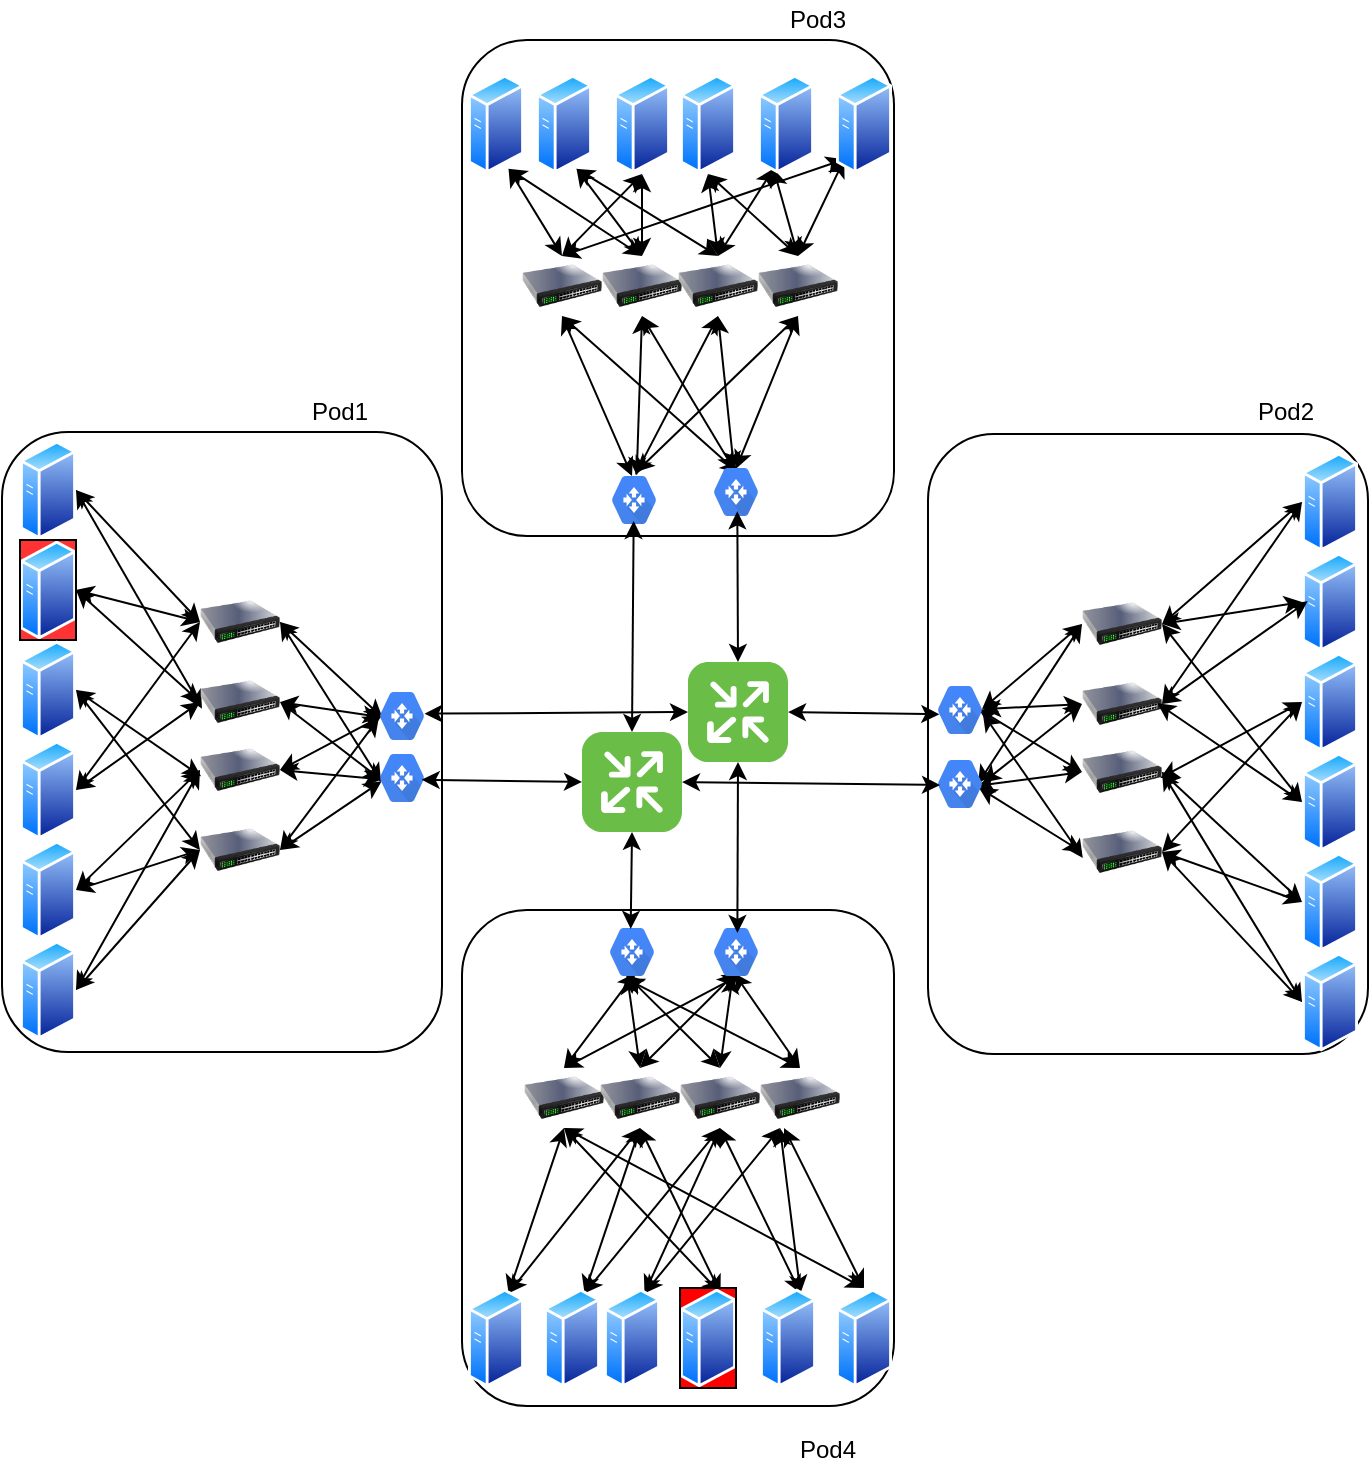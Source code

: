 <mxfile version="12.9.14" type="github">
  <diagram id="LazZ0856AOgm0Mk0mkKB" name="Page-1">
    <mxGraphModel dx="1341" dy="788" grid="1" gridSize="10" guides="1" tooltips="1" connect="1" arrows="1" fold="1" page="1" pageScale="1" pageWidth="1100" pageHeight="850" math="0" shadow="0">
      <root>
        <mxCell id="0" />
        <mxCell id="1" parent="0" />
        <mxCell id="WldnCuO-J827jdbrV1-G-248" value="" style="rounded=1;whiteSpace=wrap;html=1;fillColor=none;" parent="1" vertex="1">
          <mxGeometry x="635" y="262" width="220" height="310" as="geometry" />
        </mxCell>
        <mxCell id="WldnCuO-J827jdbrV1-G-257" value="" style="rounded=1;whiteSpace=wrap;html=1;fillColor=none;" parent="1" vertex="1">
          <mxGeometry x="402" y="500" width="216" height="248" as="geometry" />
        </mxCell>
        <mxCell id="WldnCuO-J827jdbrV1-G-247" value="" style="rounded=1;whiteSpace=wrap;html=1;fillColor=none;" parent="1" vertex="1">
          <mxGeometry x="172" y="261" width="220" height="310" as="geometry" />
        </mxCell>
        <mxCell id="WldnCuO-J827jdbrV1-G-259" value="" style="rounded=1;whiteSpace=wrap;html=1;fillColor=none;" parent="1" vertex="1">
          <mxGeometry x="402" y="65" width="216" height="248" as="geometry" />
        </mxCell>
        <mxCell id="WldnCuO-J827jdbrV1-G-24" style="rounded=0;orthogonalLoop=1;jettySize=auto;html=1;exitX=1;exitY=0.5;exitDx=0;exitDy=0;startArrow=classic;startFill=1;entryX=0;entryY=0.5;entryDx=0;entryDy=0;" parent="1" source="WldnCuO-J827jdbrV1-G-11" target="WldnCuO-J827jdbrV1-G-12" edge="1">
          <mxGeometry relative="1" as="geometry">
            <mxPoint x="376" y="431" as="targetPoint" />
          </mxGeometry>
        </mxCell>
        <mxCell id="WldnCuO-J827jdbrV1-G-26" style="edgeStyle=none;rounded=0;orthogonalLoop=1;jettySize=auto;html=1;exitX=1;exitY=0.5;exitDx=0;exitDy=0;entryX=0.025;entryY=0.611;entryDx=0;entryDy=0;startArrow=classic;startFill=1;entryPerimeter=0;" parent="1" source="WldnCuO-J827jdbrV1-G-11" target="WldnCuO-J827jdbrV1-G-13" edge="1">
          <mxGeometry relative="1" as="geometry" />
        </mxCell>
        <mxCell id="WldnCuO-J827jdbrV1-G-11" value="" style="aspect=fixed;perimeter=ellipsePerimeter;html=1;align=center;shadow=0;dashed=0;spacingTop=3;image;image=img/lib/active_directory/generic_server.svg;" parent="1" vertex="1">
          <mxGeometry x="181" y="265" width="28.0" height="50" as="geometry" />
        </mxCell>
        <mxCell id="WldnCuO-J827jdbrV1-G-84" style="edgeStyle=none;rounded=0;orthogonalLoop=1;jettySize=auto;html=1;exitX=1;exitY=0.5;exitDx=0;exitDy=0;entryX=0.057;entryY=0.534;entryDx=0;entryDy=0;entryPerimeter=0;startArrow=classic;startFill=1;" parent="1" source="WldnCuO-J827jdbrV1-G-12" target="WldnCuO-J827jdbrV1-G-82" edge="1">
          <mxGeometry relative="1" as="geometry" />
        </mxCell>
        <mxCell id="WldnCuO-J827jdbrV1-G-85" style="edgeStyle=none;rounded=0;orthogonalLoop=1;jettySize=auto;html=1;exitX=1;exitY=0.5;exitDx=0;exitDy=0;entryX=0.025;entryY=0.578;entryDx=0;entryDy=0;entryPerimeter=0;startArrow=classic;startFill=1;" parent="1" source="WldnCuO-J827jdbrV1-G-12" target="WldnCuO-J827jdbrV1-G-83" edge="1">
          <mxGeometry relative="1" as="geometry" />
        </mxCell>
        <mxCell id="WldnCuO-J827jdbrV1-G-86" style="edgeStyle=none;rounded=0;orthogonalLoop=1;jettySize=auto;html=1;exitX=1;exitY=0.5;exitDx=0;exitDy=0;entryX=0.025;entryY=0.524;entryDx=0;entryDy=0;entryPerimeter=0;startArrow=classic;startFill=1;" parent="1" source="WldnCuO-J827jdbrV1-G-13" target="WldnCuO-J827jdbrV1-G-82" edge="1">
          <mxGeometry relative="1" as="geometry" />
        </mxCell>
        <mxCell id="WldnCuO-J827jdbrV1-G-87" style="edgeStyle=none;rounded=0;orthogonalLoop=1;jettySize=auto;html=1;exitX=1;exitY=0.5;exitDx=0;exitDy=0;entryX=0.057;entryY=0.558;entryDx=0;entryDy=0;entryPerimeter=0;startArrow=classic;startFill=1;" parent="1" source="WldnCuO-J827jdbrV1-G-13" target="WldnCuO-J827jdbrV1-G-83" edge="1">
          <mxGeometry relative="1" as="geometry" />
        </mxCell>
        <mxCell id="WldnCuO-J827jdbrV1-G-13" value="" style="image;html=1;labelBackgroundColor=#ffffff;image=img/lib/clip_art/networking/Switch_128x128.png" parent="1" vertex="1">
          <mxGeometry x="271" y="381" width="40" height="30" as="geometry" />
        </mxCell>
        <mxCell id="WldnCuO-J827jdbrV1-G-88" style="edgeStyle=none;rounded=0;orthogonalLoop=1;jettySize=auto;html=1;exitX=1;exitY=0.5;exitDx=0;exitDy=0;entryX=0.036;entryY=0.505;entryDx=0;entryDy=0;entryPerimeter=0;startArrow=classic;startFill=1;" parent="1" source="WldnCuO-J827jdbrV1-G-14" target="WldnCuO-J827jdbrV1-G-82" edge="1">
          <mxGeometry relative="1" as="geometry" />
        </mxCell>
        <mxCell id="WldnCuO-J827jdbrV1-G-89" style="edgeStyle=none;rounded=0;orthogonalLoop=1;jettySize=auto;html=1;exitX=1;exitY=0.5;exitDx=0;exitDy=0;entryX=0.047;entryY=0.529;entryDx=0;entryDy=0;entryPerimeter=0;startArrow=classic;startFill=1;" parent="1" source="WldnCuO-J827jdbrV1-G-14" target="WldnCuO-J827jdbrV1-G-83" edge="1">
          <mxGeometry relative="1" as="geometry" />
        </mxCell>
        <mxCell id="WldnCuO-J827jdbrV1-G-14" value="" style="image;html=1;labelBackgroundColor=#ffffff;image=img/lib/clip_art/networking/Switch_128x128.png" parent="1" vertex="1">
          <mxGeometry x="271" y="415" width="40" height="30" as="geometry" />
        </mxCell>
        <mxCell id="WldnCuO-J827jdbrV1-G-90" style="edgeStyle=none;rounded=0;orthogonalLoop=1;jettySize=auto;html=1;exitX=1;exitY=0.5;exitDx=0;exitDy=0;entryX=-0.027;entryY=0.544;entryDx=0;entryDy=0;entryPerimeter=0;startArrow=classic;startFill=1;" parent="1" source="WldnCuO-J827jdbrV1-G-15" target="WldnCuO-J827jdbrV1-G-82" edge="1">
          <mxGeometry relative="1" as="geometry" />
        </mxCell>
        <mxCell id="WldnCuO-J827jdbrV1-G-91" style="edgeStyle=none;rounded=0;orthogonalLoop=1;jettySize=auto;html=1;exitX=1;exitY=0.5;exitDx=0;exitDy=0;entryX=0.036;entryY=0.568;entryDx=0;entryDy=0;entryPerimeter=0;startArrow=classic;startFill=1;" parent="1" source="WldnCuO-J827jdbrV1-G-15" target="WldnCuO-J827jdbrV1-G-83" edge="1">
          <mxGeometry relative="1" as="geometry" />
        </mxCell>
        <mxCell id="WldnCuO-J827jdbrV1-G-16" value="" style="aspect=fixed;perimeter=ellipsePerimeter;html=1;align=center;shadow=0;dashed=0;spacingTop=3;image;image=img/lib/active_directory/generic_server.svg;imageBorder=#000000;imageBackground=#FF3333;" parent="1" vertex="1">
          <mxGeometry x="181" y="315" width="28.0" height="50" as="geometry" />
        </mxCell>
        <mxCell id="WldnCuO-J827jdbrV1-G-28" style="edgeStyle=none;rounded=0;orthogonalLoop=1;jettySize=auto;html=1;exitX=1;exitY=0.5;exitDx=0;exitDy=0;startArrow=classic;startFill=1;entryX=0.013;entryY=0.605;entryDx=0;entryDy=0;entryPerimeter=0;" parent="1" source="WldnCuO-J827jdbrV1-G-19" target="WldnCuO-J827jdbrV1-G-14" edge="1">
          <mxGeometry relative="1" as="geometry">
            <mxPoint x="446" y="431" as="targetPoint" />
          </mxGeometry>
        </mxCell>
        <mxCell id="WldnCuO-J827jdbrV1-G-29" style="edgeStyle=none;rounded=0;orthogonalLoop=1;jettySize=auto;html=1;exitX=1;exitY=0.5;exitDx=0;exitDy=0;entryX=0;entryY=0.5;entryDx=0;entryDy=0;startArrow=classic;startFill=1;" parent="1" source="WldnCuO-J827jdbrV1-G-19" target="WldnCuO-J827jdbrV1-G-15" edge="1">
          <mxGeometry relative="1" as="geometry" />
        </mxCell>
        <mxCell id="WldnCuO-J827jdbrV1-G-19" value="" style="aspect=fixed;perimeter=ellipsePerimeter;html=1;align=center;shadow=0;dashed=0;spacingTop=3;image;image=img/lib/active_directory/generic_server.svg;" parent="1" vertex="1">
          <mxGeometry x="181" y="365" width="28.0" height="50" as="geometry" />
        </mxCell>
        <mxCell id="WldnCuO-J827jdbrV1-G-30" style="edgeStyle=none;rounded=0;orthogonalLoop=1;jettySize=auto;html=1;exitX=1;exitY=0.5;exitDx=0;exitDy=0;entryX=0;entryY=0.5;entryDx=0;entryDy=0;startArrow=classic;startFill=1;" parent="1" source="WldnCuO-J827jdbrV1-G-20" target="WldnCuO-J827jdbrV1-G-12" edge="1">
          <mxGeometry relative="1" as="geometry" />
        </mxCell>
        <mxCell id="WldnCuO-J827jdbrV1-G-32" style="edgeStyle=none;rounded=0;orthogonalLoop=1;jettySize=auto;html=1;exitX=1;exitY=0.5;exitDx=0;exitDy=0;entryX=0;entryY=0.5;entryDx=0;entryDy=0;startArrow=classic;startFill=1;" parent="1" source="WldnCuO-J827jdbrV1-G-20" target="WldnCuO-J827jdbrV1-G-13" edge="1">
          <mxGeometry relative="1" as="geometry" />
        </mxCell>
        <mxCell id="WldnCuO-J827jdbrV1-G-20" value="" style="aspect=fixed;perimeter=ellipsePerimeter;html=1;align=center;shadow=0;dashed=0;spacingTop=3;image;image=img/lib/active_directory/generic_server.svg;" parent="1" vertex="1">
          <mxGeometry x="181" y="415" width="28.0" height="50" as="geometry" />
        </mxCell>
        <mxCell id="WldnCuO-J827jdbrV1-G-34" style="edgeStyle=none;rounded=0;orthogonalLoop=1;jettySize=auto;html=1;exitX=1;exitY=0.5;exitDx=0;exitDy=0;entryX=0;entryY=0.5;entryDx=0;entryDy=0;startArrow=classic;startFill=1;" parent="1" source="WldnCuO-J827jdbrV1-G-21" target="WldnCuO-J827jdbrV1-G-14" edge="1">
          <mxGeometry relative="1" as="geometry" />
        </mxCell>
        <mxCell id="WldnCuO-J827jdbrV1-G-35" style="edgeStyle=none;rounded=0;orthogonalLoop=1;jettySize=auto;html=1;exitX=1;exitY=0.5;exitDx=0;exitDy=0;entryX=0;entryY=0.5;entryDx=0;entryDy=0;startArrow=classic;startFill=1;" parent="1" source="WldnCuO-J827jdbrV1-G-21" target="WldnCuO-J827jdbrV1-G-15" edge="1">
          <mxGeometry relative="1" as="geometry" />
        </mxCell>
        <mxCell id="WldnCuO-J827jdbrV1-G-21" value="" style="aspect=fixed;perimeter=ellipsePerimeter;html=1;align=center;shadow=0;dashed=0;spacingTop=3;image;image=img/lib/active_directory/generic_server.svg;" parent="1" vertex="1">
          <mxGeometry x="181" y="465" width="28.0" height="50" as="geometry" />
        </mxCell>
        <mxCell id="WldnCuO-J827jdbrV1-G-37" style="edgeStyle=none;rounded=0;orthogonalLoop=1;jettySize=auto;html=1;exitX=1;exitY=0.5;exitDx=0;exitDy=0;startArrow=classic;startFill=1;entryX=0;entryY=0.5;entryDx=0;entryDy=0;" parent="1" source="WldnCuO-J827jdbrV1-G-22" target="WldnCuO-J827jdbrV1-G-14" edge="1">
          <mxGeometry relative="1" as="geometry">
            <mxPoint x="376" y="431" as="targetPoint" />
          </mxGeometry>
        </mxCell>
        <mxCell id="WldnCuO-J827jdbrV1-G-22" value="" style="aspect=fixed;perimeter=ellipsePerimeter;html=1;align=center;shadow=0;dashed=0;spacingTop=3;image;image=img/lib/active_directory/generic_server.svg;" parent="1" vertex="1">
          <mxGeometry x="181" y="515" width="28.0" height="50" as="geometry" />
        </mxCell>
        <mxCell id="WldnCuO-J827jdbrV1-G-83" value="" style="shape=mxgraph.gcp.networking.cloud_router;html=1;fillColor=#4387FD;gradientColor=#4683EA;strokeColor=none;verticalLabelPosition=bottom;verticalAlign=top;align=center;" parent="1" vertex="1">
          <mxGeometry x="361" y="422" width="22" height="24" as="geometry" />
        </mxCell>
        <mxCell id="WldnCuO-J827jdbrV1-G-124" style="rounded=0;orthogonalLoop=1;jettySize=auto;html=1;exitX=0.75;exitY=0;exitDx=0;exitDy=0;startArrow=classic;startFill=1;entryX=0.5;entryY=1;entryDx=0;entryDy=0;" parent="1" source="WldnCuO-J827jdbrV1-G-126" target="WldnCuO-J827jdbrV1-G-129" edge="1">
          <mxGeometry relative="1" as="geometry">
            <mxPoint x="453" y="609" as="targetPoint" />
          </mxGeometry>
        </mxCell>
        <mxCell id="WldnCuO-J827jdbrV1-G-125" style="edgeStyle=none;rounded=0;orthogonalLoop=1;jettySize=auto;html=1;exitX=0.75;exitY=0;exitDx=0;exitDy=0;entryX=0.5;entryY=1;entryDx=0;entryDy=0;startArrow=classic;startFill=1;" parent="1" source="WldnCuO-J827jdbrV1-G-126" target="WldnCuO-J827jdbrV1-G-132" edge="1">
          <mxGeometry relative="1" as="geometry" />
        </mxCell>
        <mxCell id="WldnCuO-J827jdbrV1-G-126" value="" style="aspect=fixed;perimeter=ellipsePerimeter;html=1;align=center;shadow=0;dashed=0;spacingTop=3;image;image=img/lib/active_directory/generic_server.svg;" parent="1" vertex="1">
          <mxGeometry x="405" y="689" width="28.0" height="50" as="geometry" />
        </mxCell>
        <mxCell id="WldnCuO-J827jdbrV1-G-127" style="edgeStyle=none;rounded=0;orthogonalLoop=1;jettySize=auto;html=1;exitX=0.5;exitY=0;exitDx=0;exitDy=0;entryX=0.577;entryY=0.938;entryDx=0;entryDy=0;entryPerimeter=0;startArrow=classic;startFill=1;" parent="1" source="WldnCuO-J827jdbrV1-G-129" target="WldnCuO-J827jdbrV1-G-154" edge="1">
          <mxGeometry relative="1" as="geometry" />
        </mxCell>
        <mxCell id="WldnCuO-J827jdbrV1-G-128" style="edgeStyle=none;rounded=0;orthogonalLoop=1;jettySize=auto;html=1;exitX=0.5;exitY=0;exitDx=0;exitDy=0;entryX=0.613;entryY=0.967;entryDx=0;entryDy=0;entryPerimeter=0;startArrow=classic;startFill=1;" parent="1" source="WldnCuO-J827jdbrV1-G-129" target="WldnCuO-J827jdbrV1-G-155" edge="1">
          <mxGeometry relative="1" as="geometry" />
        </mxCell>
        <mxCell id="WldnCuO-J827jdbrV1-G-129" value="" style="image;html=1;labelBackgroundColor=#ffffff;image=img/lib/clip_art/networking/Switch_128x128.png" parent="1" vertex="1">
          <mxGeometry x="433" y="579" width="40" height="30" as="geometry" />
        </mxCell>
        <mxCell id="WldnCuO-J827jdbrV1-G-130" style="edgeStyle=none;rounded=0;orthogonalLoop=1;jettySize=auto;html=1;exitX=0.5;exitY=0;exitDx=0;exitDy=0;entryX=0.389;entryY=0.996;entryDx=0;entryDy=0;entryPerimeter=0;startArrow=classic;startFill=1;" parent="1" source="WldnCuO-J827jdbrV1-G-132" target="WldnCuO-J827jdbrV1-G-154" edge="1">
          <mxGeometry relative="1" as="geometry" />
        </mxCell>
        <mxCell id="WldnCuO-J827jdbrV1-G-131" style="edgeStyle=none;rounded=0;orthogonalLoop=1;jettySize=auto;html=1;exitX=0.5;exitY=0;exitDx=0;exitDy=0;entryX=0.487;entryY=0.938;entryDx=0;entryDy=0;entryPerimeter=0;startArrow=classic;startFill=1;" parent="1" source="WldnCuO-J827jdbrV1-G-132" target="WldnCuO-J827jdbrV1-G-155" edge="1">
          <mxGeometry relative="1" as="geometry" />
        </mxCell>
        <mxCell id="WldnCuO-J827jdbrV1-G-132" value="" style="image;html=1;labelBackgroundColor=#ffffff;image=img/lib/clip_art/networking/Switch_128x128.png" parent="1" vertex="1">
          <mxGeometry x="471" y="579" width="40" height="30" as="geometry" />
        </mxCell>
        <mxCell id="WldnCuO-J827jdbrV1-G-133" style="edgeStyle=none;rounded=0;orthogonalLoop=1;jettySize=auto;html=1;exitX=0.5;exitY=0;exitDx=0;exitDy=0;entryX=0.357;entryY=0.967;entryDx=0;entryDy=0;entryPerimeter=0;startArrow=classic;startFill=1;" parent="1" source="WldnCuO-J827jdbrV1-G-135" target="WldnCuO-J827jdbrV1-G-154" edge="1">
          <mxGeometry relative="1" as="geometry" />
        </mxCell>
        <mxCell id="WldnCuO-J827jdbrV1-G-134" style="edgeStyle=none;rounded=0;orthogonalLoop=1;jettySize=auto;html=1;exitX=0.5;exitY=0;exitDx=0;exitDy=0;entryX=0.425;entryY=0.996;entryDx=0;entryDy=0;entryPerimeter=0;startArrow=classic;startFill=1;" parent="1" source="WldnCuO-J827jdbrV1-G-135" target="WldnCuO-J827jdbrV1-G-155" edge="1">
          <mxGeometry relative="1" as="geometry" />
        </mxCell>
        <mxCell id="WldnCuO-J827jdbrV1-G-135" value="" style="image;html=1;labelBackgroundColor=#ffffff;image=img/lib/clip_art/networking/Switch_128x128.png" parent="1" vertex="1">
          <mxGeometry x="511" y="579" width="40" height="30" as="geometry" />
        </mxCell>
        <mxCell id="WldnCuO-J827jdbrV1-G-136" style="edgeStyle=none;rounded=0;orthogonalLoop=1;jettySize=auto;html=1;exitX=0.5;exitY=0;exitDx=0;exitDy=0;entryX=0.357;entryY=1.053;entryDx=0;entryDy=0;entryPerimeter=0;startArrow=classic;startFill=1;" parent="1" source="WldnCuO-J827jdbrV1-G-138" target="WldnCuO-J827jdbrV1-G-154" edge="1">
          <mxGeometry relative="1" as="geometry" />
        </mxCell>
        <mxCell id="WldnCuO-J827jdbrV1-G-137" style="edgeStyle=none;rounded=0;orthogonalLoop=1;jettySize=auto;html=1;exitX=0.5;exitY=0;exitDx=0;exitDy=0;entryX=0.456;entryY=0.938;entryDx=0;entryDy=0;entryPerimeter=0;startArrow=classic;startFill=1;" parent="1" source="WldnCuO-J827jdbrV1-G-138" target="WldnCuO-J827jdbrV1-G-155" edge="1">
          <mxGeometry relative="1" as="geometry" />
        </mxCell>
        <mxCell id="WldnCuO-J827jdbrV1-G-138" value="" style="image;html=1;labelBackgroundColor=#ffffff;image=img/lib/clip_art/networking/Switch_128x128.png" parent="1" vertex="1">
          <mxGeometry x="551" y="579" width="40" height="30" as="geometry" />
        </mxCell>
        <mxCell id="WldnCuO-J827jdbrV1-G-139" style="edgeStyle=none;rounded=0;orthogonalLoop=1;jettySize=auto;html=1;exitX=0.75;exitY=0;exitDx=0;exitDy=0;startArrow=classic;startFill=1;" parent="1" source="WldnCuO-J827jdbrV1-G-141" edge="1">
          <mxGeometry relative="1" as="geometry">
            <mxPoint x="491" y="609" as="targetPoint" />
          </mxGeometry>
        </mxCell>
        <mxCell id="WldnCuO-J827jdbrV1-G-140" style="edgeStyle=none;rounded=0;orthogonalLoop=1;jettySize=auto;html=1;exitX=0.75;exitY=0;exitDx=0;exitDy=0;entryX=0.5;entryY=1;entryDx=0;entryDy=0;startArrow=classic;startFill=1;" parent="1" source="WldnCuO-J827jdbrV1-G-141" target="WldnCuO-J827jdbrV1-G-135" edge="1">
          <mxGeometry relative="1" as="geometry" />
        </mxCell>
        <mxCell id="WldnCuO-J827jdbrV1-G-141" value="" style="aspect=fixed;perimeter=ellipsePerimeter;html=1;align=center;shadow=0;dashed=0;spacingTop=3;image;image=img/lib/active_directory/generic_server.svg;" parent="1" vertex="1">
          <mxGeometry x="443" y="689" width="28.0" height="50" as="geometry" />
        </mxCell>
        <mxCell id="WldnCuO-J827jdbrV1-G-142" style="edgeStyle=none;rounded=0;orthogonalLoop=1;jettySize=auto;html=1;exitX=0.75;exitY=0;exitDx=0;exitDy=0;startArrow=classic;startFill=1;entryX=0.5;entryY=1;entryDx=0;entryDy=0;" parent="1" source="WldnCuO-J827jdbrV1-G-144" target="WldnCuO-J827jdbrV1-G-135" edge="1">
          <mxGeometry relative="1" as="geometry">
            <mxPoint x="523" y="609" as="targetPoint" />
          </mxGeometry>
        </mxCell>
        <mxCell id="WldnCuO-J827jdbrV1-G-143" style="edgeStyle=none;rounded=0;orthogonalLoop=1;jettySize=auto;html=1;exitX=0.75;exitY=0;exitDx=0;exitDy=0;entryX=0.25;entryY=1;entryDx=0;entryDy=0;startArrow=classic;startFill=1;" parent="1" source="WldnCuO-J827jdbrV1-G-144" target="WldnCuO-J827jdbrV1-G-138" edge="1">
          <mxGeometry relative="1" as="geometry" />
        </mxCell>
        <mxCell id="WldnCuO-J827jdbrV1-G-144" value="" style="aspect=fixed;perimeter=ellipsePerimeter;html=1;align=center;shadow=0;dashed=0;spacingTop=3;image;image=img/lib/active_directory/generic_server.svg;" parent="1" vertex="1">
          <mxGeometry x="473" y="689" width="28.0" height="50" as="geometry" />
        </mxCell>
        <mxCell id="WldnCuO-J827jdbrV1-G-145" style="edgeStyle=none;rounded=0;orthogonalLoop=1;jettySize=auto;html=1;exitX=0.75;exitY=0;exitDx=0;exitDy=0;entryX=0.5;entryY=1;entryDx=0;entryDy=0;startArrow=classic;startFill=1;" parent="1" source="WldnCuO-J827jdbrV1-G-147" target="WldnCuO-J827jdbrV1-G-129" edge="1">
          <mxGeometry relative="1" as="geometry" />
        </mxCell>
        <mxCell id="WldnCuO-J827jdbrV1-G-146" style="edgeStyle=none;rounded=0;orthogonalLoop=1;jettySize=auto;html=1;exitX=0.75;exitY=0;exitDx=0;exitDy=0;entryX=0.5;entryY=1;entryDx=0;entryDy=0;startArrow=classic;startFill=1;" parent="1" source="WldnCuO-J827jdbrV1-G-147" target="WldnCuO-J827jdbrV1-G-132" edge="1">
          <mxGeometry relative="1" as="geometry" />
        </mxCell>
        <mxCell id="WldnCuO-J827jdbrV1-G-147" value="" style="aspect=fixed;perimeter=ellipsePerimeter;html=1;align=center;shadow=0;dashed=0;spacingTop=3;image;image=img/lib/active_directory/generic_server.svg;imageBorder=#000000;imageBackground=#FF0000;" parent="1" vertex="1">
          <mxGeometry x="511" y="689" width="28.0" height="50" as="geometry" />
        </mxCell>
        <mxCell id="WldnCuO-J827jdbrV1-G-148" style="edgeStyle=none;rounded=0;orthogonalLoop=1;jettySize=auto;html=1;exitX=0.75;exitY=0;exitDx=0;exitDy=0;entryX=0.5;entryY=1;entryDx=0;entryDy=0;startArrow=classic;startFill=1;" parent="1" source="WldnCuO-J827jdbrV1-G-150" target="WldnCuO-J827jdbrV1-G-135" edge="1">
          <mxGeometry relative="1" as="geometry" />
        </mxCell>
        <mxCell id="WldnCuO-J827jdbrV1-G-149" style="edgeStyle=none;rounded=0;orthogonalLoop=1;jettySize=auto;html=1;exitX=0.75;exitY=0;exitDx=0;exitDy=0;entryX=0.25;entryY=1;entryDx=0;entryDy=0;startArrow=classic;startFill=1;" parent="1" source="WldnCuO-J827jdbrV1-G-150" target="WldnCuO-J827jdbrV1-G-138" edge="1">
          <mxGeometry relative="1" as="geometry" />
        </mxCell>
        <mxCell id="WldnCuO-J827jdbrV1-G-150" value="" style="aspect=fixed;perimeter=ellipsePerimeter;html=1;align=center;shadow=0;dashed=0;spacingTop=3;image;image=img/lib/active_directory/generic_server.svg;" parent="1" vertex="1">
          <mxGeometry x="551" y="689" width="28.0" height="50" as="geometry" />
        </mxCell>
        <mxCell id="WldnCuO-J827jdbrV1-G-151" style="edgeStyle=none;rounded=0;orthogonalLoop=1;jettySize=auto;html=1;exitX=0.5;exitY=0;exitDx=0;exitDy=0;startArrow=classic;startFill=1;" parent="1" source="WldnCuO-J827jdbrV1-G-153" edge="1">
          <mxGeometry relative="1" as="geometry">
            <mxPoint x="563" y="609" as="targetPoint" />
          </mxGeometry>
        </mxCell>
        <mxCell id="WldnCuO-J827jdbrV1-G-152" style="edgeStyle=none;rounded=0;orthogonalLoop=1;jettySize=auto;html=1;exitX=0.5;exitY=0;exitDx=0;exitDy=0;startArrow=classic;startFill=1;" parent="1" source="WldnCuO-J827jdbrV1-G-153" edge="1">
          <mxGeometry relative="1" as="geometry">
            <mxPoint x="453" y="609" as="targetPoint" />
          </mxGeometry>
        </mxCell>
        <mxCell id="WldnCuO-J827jdbrV1-G-153" value="" style="aspect=fixed;perimeter=ellipsePerimeter;html=1;align=center;shadow=0;dashed=0;spacingTop=3;image;image=img/lib/active_directory/generic_server.svg;" parent="1" vertex="1">
          <mxGeometry x="589" y="689" width="28.0" height="50" as="geometry" />
        </mxCell>
        <mxCell id="WldnCuO-J827jdbrV1-G-154" value="" style="shape=mxgraph.gcp.networking.cloud_router;html=1;fillColor=#4387FD;gradientColor=#4683EA;strokeColor=none;verticalLabelPosition=bottom;verticalAlign=top;align=center;" parent="1" vertex="1">
          <mxGeometry x="476" y="509" width="22" height="24" as="geometry" />
        </mxCell>
        <mxCell id="WldnCuO-J827jdbrV1-G-155" value="" style="shape=mxgraph.gcp.networking.cloud_router;html=1;fillColor=#4387FD;gradientColor=#4683EA;strokeColor=none;verticalLabelPosition=bottom;verticalAlign=top;align=center;" parent="1" vertex="1">
          <mxGeometry x="528" y="509" width="22" height="24" as="geometry" />
        </mxCell>
        <mxCell id="WldnCuO-J827jdbrV1-G-156" style="rounded=0;orthogonalLoop=1;jettySize=auto;html=1;exitX=0.75;exitY=1;exitDx=0;exitDy=0;startArrow=classic;startFill=1;entryX=0.5;entryY=0;entryDx=0;entryDy=0;" parent="1" source="WldnCuO-J827jdbrV1-G-158" target="WldnCuO-J827jdbrV1-G-161" edge="1">
          <mxGeometry relative="1" as="geometry">
            <mxPoint x="468" y="173" as="targetPoint" />
          </mxGeometry>
        </mxCell>
        <mxCell id="WldnCuO-J827jdbrV1-G-157" style="edgeStyle=none;rounded=0;orthogonalLoop=1;jettySize=auto;html=1;exitX=0.75;exitY=1;exitDx=0;exitDy=0;startArrow=classic;startFill=1;entryX=0.5;entryY=0;entryDx=0;entryDy=0;" parent="1" source="WldnCuO-J827jdbrV1-G-158" target="WldnCuO-J827jdbrV1-G-164" edge="1">
          <mxGeometry relative="1" as="geometry">
            <mxPoint x="496" y="183" as="targetPoint" />
          </mxGeometry>
        </mxCell>
        <mxCell id="WldnCuO-J827jdbrV1-G-158" value="" style="aspect=fixed;perimeter=ellipsePerimeter;html=1;align=center;shadow=0;dashed=0;spacingTop=3;image;image=img/lib/active_directory/generic_server.svg;" parent="1" vertex="1">
          <mxGeometry x="405" y="82" width="28.0" height="50" as="geometry" />
        </mxCell>
        <mxCell id="WldnCuO-J827jdbrV1-G-159" style="edgeStyle=none;rounded=0;orthogonalLoop=1;jettySize=auto;html=1;exitX=0.5;exitY=1;exitDx=0;exitDy=0;startArrow=classic;startFill=1;" parent="1" source="WldnCuO-J827jdbrV1-G-161" edge="1">
          <mxGeometry relative="1" as="geometry">
            <mxPoint x="487" y="283" as="targetPoint" />
          </mxGeometry>
        </mxCell>
        <mxCell id="WldnCuO-J827jdbrV1-G-160" style="edgeStyle=none;rounded=0;orthogonalLoop=1;jettySize=auto;html=1;exitX=0.5;exitY=1;exitDx=0;exitDy=0;entryX=0.561;entryY=0.111;entryDx=0;entryDy=0;entryPerimeter=0;startArrow=classic;startFill=1;" parent="1" source="WldnCuO-J827jdbrV1-G-161" target="WldnCuO-J827jdbrV1-G-187" edge="1">
          <mxGeometry relative="1" as="geometry" />
        </mxCell>
        <mxCell id="WldnCuO-J827jdbrV1-G-161" value="" style="image;html=1;labelBackgroundColor=#ffffff;image=img/lib/clip_art/networking/Switch_128x128.png" parent="1" vertex="1">
          <mxGeometry x="432" y="173" width="40" height="30" as="geometry" />
        </mxCell>
        <mxCell id="WldnCuO-J827jdbrV1-G-162" style="edgeStyle=none;rounded=0;orthogonalLoop=1;jettySize=auto;html=1;exitX=0.5;exitY=1;exitDx=0;exitDy=0;entryX=0.561;entryY=-0.014;entryDx=0;entryDy=0;entryPerimeter=0;startArrow=classic;startFill=1;" parent="1" source="WldnCuO-J827jdbrV1-G-164" target="WldnCuO-J827jdbrV1-G-186" edge="1">
          <mxGeometry relative="1" as="geometry" />
        </mxCell>
        <mxCell id="WldnCuO-J827jdbrV1-G-163" style="edgeStyle=none;rounded=0;orthogonalLoop=1;jettySize=auto;html=1;exitX=0.5;exitY=1;exitDx=0;exitDy=0;entryX=0.47;entryY=0.056;entryDx=0;entryDy=0;entryPerimeter=0;startArrow=classic;startFill=1;" parent="1" source="WldnCuO-J827jdbrV1-G-164" target="WldnCuO-J827jdbrV1-G-187" edge="1">
          <mxGeometry relative="1" as="geometry" />
        </mxCell>
        <mxCell id="WldnCuO-J827jdbrV1-G-164" value="" style="image;html=1;labelBackgroundColor=#ffffff;image=img/lib/clip_art/networking/Switch_128x128.png" parent="1" vertex="1">
          <mxGeometry x="472" y="173" width="40" height="30" as="geometry" />
        </mxCell>
        <mxCell id="WldnCuO-J827jdbrV1-G-165" style="edgeStyle=none;rounded=0;orthogonalLoop=1;jettySize=auto;html=1;exitX=0.5;exitY=1;exitDx=0;exitDy=0;entryX=0.53;entryY=-0.028;entryDx=0;entryDy=0;entryPerimeter=0;startArrow=classic;startFill=1;" parent="1" source="WldnCuO-J827jdbrV1-G-167" target="WldnCuO-J827jdbrV1-G-186" edge="1">
          <mxGeometry relative="1" as="geometry" />
        </mxCell>
        <mxCell id="WldnCuO-J827jdbrV1-G-166" style="edgeStyle=none;rounded=0;orthogonalLoop=1;jettySize=auto;html=1;exitX=0.5;exitY=1;exitDx=0;exitDy=0;entryX=0.455;entryY=0.028;entryDx=0;entryDy=0;entryPerimeter=0;startArrow=classic;startFill=1;" parent="1" source="WldnCuO-J827jdbrV1-G-167" target="WldnCuO-J827jdbrV1-G-187" edge="1">
          <mxGeometry relative="1" as="geometry" />
        </mxCell>
        <mxCell id="WldnCuO-J827jdbrV1-G-167" value="" style="image;html=1;labelBackgroundColor=#ffffff;image=img/lib/clip_art/networking/Switch_128x128.png" parent="1" vertex="1">
          <mxGeometry x="510" y="173" width="40" height="30" as="geometry" />
        </mxCell>
        <mxCell id="WldnCuO-J827jdbrV1-G-168" style="edgeStyle=none;rounded=0;orthogonalLoop=1;jettySize=auto;html=1;exitX=0.5;exitY=1;exitDx=0;exitDy=0;startArrow=classic;startFill=1;" parent="1" source="WldnCuO-J827jdbrV1-G-170" edge="1">
          <mxGeometry relative="1" as="geometry">
            <mxPoint x="489" y="281" as="targetPoint" />
          </mxGeometry>
        </mxCell>
        <mxCell id="WldnCuO-J827jdbrV1-G-169" style="edgeStyle=none;rounded=0;orthogonalLoop=1;jettySize=auto;html=1;exitX=0.5;exitY=1;exitDx=0;exitDy=0;entryX=0.5;entryY=0.014;entryDx=0;entryDy=0;entryPerimeter=0;startArrow=classic;startFill=1;" parent="1" source="WldnCuO-J827jdbrV1-G-170" target="WldnCuO-J827jdbrV1-G-187" edge="1">
          <mxGeometry relative="1" as="geometry" />
        </mxCell>
        <mxCell id="WldnCuO-J827jdbrV1-G-170" value="" style="image;html=1;labelBackgroundColor=#ffffff;image=img/lib/clip_art/networking/Switch_128x128.png" parent="1" vertex="1">
          <mxGeometry x="550" y="173" width="40" height="30" as="geometry" />
        </mxCell>
        <mxCell id="WldnCuO-J827jdbrV1-G-171" style="edgeStyle=none;rounded=0;orthogonalLoop=1;jettySize=auto;html=1;exitX=0.75;exitY=1;exitDx=0;exitDy=0;startArrow=classic;startFill=1;entryX=0.5;entryY=0;entryDx=0;entryDy=0;" parent="1" source="WldnCuO-J827jdbrV1-G-173" target="WldnCuO-J827jdbrV1-G-164" edge="1">
          <mxGeometry relative="1" as="geometry">
            <mxPoint x="506" y="203" as="targetPoint" />
          </mxGeometry>
        </mxCell>
        <mxCell id="WldnCuO-J827jdbrV1-G-172" style="edgeStyle=none;rounded=0;orthogonalLoop=1;jettySize=auto;html=1;exitX=0.75;exitY=1;exitDx=0;exitDy=0;entryX=0.5;entryY=0;entryDx=0;entryDy=0;startArrow=classic;startFill=1;" parent="1" source="WldnCuO-J827jdbrV1-G-173" target="WldnCuO-J827jdbrV1-G-167" edge="1">
          <mxGeometry relative="1" as="geometry" />
        </mxCell>
        <mxCell id="WldnCuO-J827jdbrV1-G-173" value="" style="aspect=fixed;perimeter=ellipsePerimeter;html=1;align=center;shadow=0;dashed=0;spacingTop=3;image;image=img/lib/active_directory/generic_server.svg;" parent="1" vertex="1">
          <mxGeometry x="439" y="82" width="28.0" height="50" as="geometry" />
        </mxCell>
        <mxCell id="WldnCuO-J827jdbrV1-G-174" style="edgeStyle=none;rounded=0;orthogonalLoop=1;jettySize=auto;html=1;exitX=0.5;exitY=1;exitDx=0;exitDy=0;startArrow=classic;startFill=1;entryX=0.5;entryY=0;entryDx=0;entryDy=0;" parent="1" source="WldnCuO-J827jdbrV1-G-176" target="WldnCuO-J827jdbrV1-G-167" edge="1">
          <mxGeometry relative="1" as="geometry">
            <mxPoint x="538" y="203" as="targetPoint" />
          </mxGeometry>
        </mxCell>
        <mxCell id="WldnCuO-J827jdbrV1-G-175" style="edgeStyle=none;rounded=0;orthogonalLoop=1;jettySize=auto;html=1;exitX=0.5;exitY=1;exitDx=0;exitDy=0;entryX=0.5;entryY=0;entryDx=0;entryDy=0;startArrow=classic;startFill=1;" parent="1" source="WldnCuO-J827jdbrV1-G-176" target="WldnCuO-J827jdbrV1-G-170" edge="1">
          <mxGeometry relative="1" as="geometry" />
        </mxCell>
        <mxCell id="WldnCuO-J827jdbrV1-G-176" value="" style="aspect=fixed;perimeter=ellipsePerimeter;html=1;align=center;shadow=0;dashed=0;spacingTop=3;image;image=img/lib/active_directory/generic_server.svg;" parent="1" vertex="1">
          <mxGeometry x="511" y="82" width="28.0" height="50" as="geometry" />
        </mxCell>
        <mxCell id="WldnCuO-J827jdbrV1-G-177" style="edgeStyle=none;rounded=0;orthogonalLoop=1;jettySize=auto;html=1;exitX=0.5;exitY=1;exitDx=0;exitDy=0;entryX=0.5;entryY=0;entryDx=0;entryDy=0;startArrow=classic;startFill=1;" parent="1" source="WldnCuO-J827jdbrV1-G-179" target="WldnCuO-J827jdbrV1-G-161" edge="1">
          <mxGeometry relative="1" as="geometry" />
        </mxCell>
        <mxCell id="WldnCuO-J827jdbrV1-G-178" style="edgeStyle=none;rounded=0;orthogonalLoop=1;jettySize=auto;html=1;exitX=0.5;exitY=1;exitDx=0;exitDy=0;startArrow=classic;startFill=1;entryX=0.5;entryY=0;entryDx=0;entryDy=0;" parent="1" source="WldnCuO-J827jdbrV1-G-179" target="WldnCuO-J827jdbrV1-G-164" edge="1">
          <mxGeometry relative="1" as="geometry">
            <mxPoint x="506" y="173" as="targetPoint" />
          </mxGeometry>
        </mxCell>
        <mxCell id="WldnCuO-J827jdbrV1-G-179" value="" style="aspect=fixed;perimeter=ellipsePerimeter;html=1;align=center;shadow=0;dashed=0;spacingTop=3;image;image=img/lib/active_directory/generic_server.svg;" parent="1" vertex="1">
          <mxGeometry x="478" y="82" width="28.0" height="50" as="geometry" />
        </mxCell>
        <mxCell id="WldnCuO-J827jdbrV1-G-180" style="edgeStyle=none;rounded=0;orthogonalLoop=1;jettySize=auto;html=1;exitX=0.25;exitY=1;exitDx=0;exitDy=0;entryX=0.5;entryY=0;entryDx=0;entryDy=0;startArrow=classic;startFill=1;" parent="1" source="WldnCuO-J827jdbrV1-G-182" target="WldnCuO-J827jdbrV1-G-167" edge="1">
          <mxGeometry relative="1" as="geometry" />
        </mxCell>
        <mxCell id="WldnCuO-J827jdbrV1-G-181" style="edgeStyle=none;rounded=0;orthogonalLoop=1;jettySize=auto;html=1;exitX=0.25;exitY=1;exitDx=0;exitDy=0;entryX=0.5;entryY=0;entryDx=0;entryDy=0;startArrow=classic;startFill=1;" parent="1" source="WldnCuO-J827jdbrV1-G-182" target="WldnCuO-J827jdbrV1-G-170" edge="1">
          <mxGeometry relative="1" as="geometry" />
        </mxCell>
        <mxCell id="WldnCuO-J827jdbrV1-G-182" value="" style="aspect=fixed;perimeter=ellipsePerimeter;html=1;align=center;shadow=0;dashed=0;spacingTop=3;image;image=img/lib/active_directory/generic_server.svg;" parent="1" vertex="1">
          <mxGeometry x="550" y="82" width="28.0" height="50" as="geometry" />
        </mxCell>
        <mxCell id="WldnCuO-J827jdbrV1-G-183" style="edgeStyle=none;rounded=0;orthogonalLoop=1;jettySize=auto;html=1;exitX=0;exitY=1;exitDx=0;exitDy=0;startArrow=classic;startFill=1;entryX=0.5;entryY=0;entryDx=0;entryDy=0;" parent="1" source="WldnCuO-J827jdbrV1-G-185" target="WldnCuO-J827jdbrV1-G-170" edge="1">
          <mxGeometry relative="1" as="geometry">
            <mxPoint x="578" y="203" as="targetPoint" />
          </mxGeometry>
        </mxCell>
        <mxCell id="WldnCuO-J827jdbrV1-G-184" style="edgeStyle=none;rounded=0;orthogonalLoop=1;jettySize=auto;html=1;exitX=0;exitY=1;exitDx=0;exitDy=0;startArrow=classic;startFill=1;entryX=0.5;entryY=0;entryDx=0;entryDy=0;" parent="1" source="WldnCuO-J827jdbrV1-G-185" target="WldnCuO-J827jdbrV1-G-161" edge="1">
          <mxGeometry relative="1" as="geometry">
            <mxPoint x="468" y="203" as="targetPoint" />
          </mxGeometry>
        </mxCell>
        <mxCell id="WldnCuO-J827jdbrV1-G-185" value="" style="aspect=fixed;perimeter=ellipsePerimeter;html=1;align=center;shadow=0;dashed=0;spacingTop=3;image;image=img/lib/active_directory/generic_server.svg;" parent="1" vertex="1">
          <mxGeometry x="589" y="82" width="28.0" height="50" as="geometry" />
        </mxCell>
        <mxCell id="WldnCuO-J827jdbrV1-G-186" value="" style="shape=mxgraph.gcp.networking.cloud_router;html=1;fillColor=#4387FD;gradientColor=#4683EA;strokeColor=none;verticalLabelPosition=bottom;verticalAlign=top;align=center;" parent="1" vertex="1">
          <mxGeometry x="477" y="283" width="22" height="24" as="geometry" />
        </mxCell>
        <mxCell id="WldnCuO-J827jdbrV1-G-187" value="" style="shape=mxgraph.gcp.networking.cloud_router;html=1;fillColor=#4387FD;gradientColor=#4683EA;strokeColor=none;verticalLabelPosition=bottom;verticalAlign=top;align=center;" parent="1" vertex="1">
          <mxGeometry x="528" y="279" width="22" height="24" as="geometry" />
        </mxCell>
        <mxCell id="WldnCuO-J827jdbrV1-G-191" value="" style="verticalLabelPosition=bottom;html=1;fillColor=#6ABD46;verticalAlign=top;align=center;points=[[0.06,0.06,0],[0.94,0.06,0],[0.94,0.94,0],[0.06,0.94,0],[0.25,0,0],[0.5,0,0],[0.75,0,0],[1,0.25,0],[1,0.5,0],[1,0.75,0],[0.75,1,0],[0.5,1,0],[0.25,1,0],[0,0.75,0],[0,0.5,0],[0,0.25,0]];pointerEvents=1;shape=mxgraph.cisco_safe.architecture.router;" parent="1" vertex="1">
          <mxGeometry x="462" y="411" width="50" height="50" as="geometry" />
        </mxCell>
        <mxCell id="WldnCuO-J827jdbrV1-G-192" value="" style="verticalLabelPosition=bottom;html=1;fillColor=#6ABD46;verticalAlign=top;align=center;points=[[0.06,0.06,0],[0.94,0.06,0],[0.94,0.94,0],[0.06,0.94,0],[0.25,0,0],[0.5,0,0],[0.75,0,0],[1,0.25,0],[1,0.5,0],[1,0.75,0],[0.75,1,0],[0.5,1,0],[0.25,1,0],[0,0.75,0],[0,0.5,0],[0,0.25,0]];pointerEvents=1;shape=mxgraph.cisco_safe.architecture.router;" parent="1" vertex="1">
          <mxGeometry x="515" y="376" width="50" height="50" as="geometry" />
        </mxCell>
        <mxCell id="WldnCuO-J827jdbrV1-G-197" value="" style="endArrow=classic;startArrow=classic;html=1;entryX=0;entryY=0.5;entryDx=0;entryDy=0;entryPerimeter=0;exitX=0.948;exitY=0.536;exitDx=0;exitDy=0;exitPerimeter=0;" parent="1" source="WldnCuO-J827jdbrV1-G-83" target="WldnCuO-J827jdbrV1-G-191" edge="1">
          <mxGeometry width="50" height="50" relative="1" as="geometry">
            <mxPoint x="265" y="361" as="sourcePoint" />
            <mxPoint x="315" y="311" as="targetPoint" />
          </mxGeometry>
        </mxCell>
        <mxCell id="WldnCuO-J827jdbrV1-G-198" value="" style="endArrow=classic;startArrow=classic;html=1;entryX=0;entryY=0.5;entryDx=0;entryDy=0;entryPerimeter=0;exitX=1.013;exitY=0.452;exitDx=0;exitDy=0;exitPerimeter=0;" parent="1" source="WldnCuO-J827jdbrV1-G-82" target="WldnCuO-J827jdbrV1-G-192" edge="1">
          <mxGeometry width="50" height="50" relative="1" as="geometry">
            <mxPoint x="265" y="361" as="sourcePoint" />
            <mxPoint x="315" y="311" as="targetPoint" />
          </mxGeometry>
        </mxCell>
        <mxCell id="WldnCuO-J827jdbrV1-G-199" value="" style="endArrow=classic;startArrow=classic;html=1;entryX=0.492;entryY=0.938;entryDx=0;entryDy=0;entryPerimeter=0;exitX=0.5;exitY=0;exitDx=0;exitDy=0;exitPerimeter=0;" parent="1" source="WldnCuO-J827jdbrV1-G-191" target="WldnCuO-J827jdbrV1-G-186" edge="1">
          <mxGeometry width="50" height="50" relative="1" as="geometry">
            <mxPoint x="275" y="401" as="sourcePoint" />
            <mxPoint x="325" y="351" as="targetPoint" />
          </mxGeometry>
        </mxCell>
        <mxCell id="WldnCuO-J827jdbrV1-G-200" value="" style="endArrow=classic;startArrow=classic;html=1;entryX=0.47;entryY=0.019;entryDx=0;entryDy=0;entryPerimeter=0;exitX=0.5;exitY=1;exitDx=0;exitDy=0;exitPerimeter=0;" parent="1" source="WldnCuO-J827jdbrV1-G-191" target="WldnCuO-J827jdbrV1-G-154" edge="1">
          <mxGeometry width="50" height="50" relative="1" as="geometry">
            <mxPoint x="495" y="391" as="sourcePoint" />
            <mxPoint x="494.824" y="323.512" as="targetPoint" />
          </mxGeometry>
        </mxCell>
        <mxCell id="WldnCuO-J827jdbrV1-G-201" value="" style="endArrow=classic;startArrow=classic;html=1;entryX=0.531;entryY=0.102;entryDx=0;entryDy=0;entryPerimeter=0;exitX=0.5;exitY=1;exitDx=0;exitDy=0;exitPerimeter=0;" parent="1" source="WldnCuO-J827jdbrV1-G-192" target="WldnCuO-J827jdbrV1-G-155" edge="1">
          <mxGeometry width="50" height="50" relative="1" as="geometry">
            <mxPoint x="495" y="441" as="sourcePoint" />
            <mxPoint x="496.34" y="519.456" as="targetPoint" />
          </mxGeometry>
        </mxCell>
        <mxCell id="WldnCuO-J827jdbrV1-G-202" value="" style="endArrow=classic;startArrow=classic;html=1;exitX=0.5;exitY=0;exitDx=0;exitDy=0;exitPerimeter=0;entryX=0.53;entryY=0.903;entryDx=0;entryDy=0;entryPerimeter=0;" parent="1" source="WldnCuO-J827jdbrV1-G-192" target="WldnCuO-J827jdbrV1-G-187" edge="1">
          <mxGeometry width="50" height="50" relative="1" as="geometry">
            <mxPoint x="505" y="451" as="sourcePoint" />
            <mxPoint x="540" y="311" as="targetPoint" />
          </mxGeometry>
        </mxCell>
        <mxCell id="WldnCuO-J827jdbrV1-G-12" value="" style="image;html=1;labelBackgroundColor=#ffffff;image=img/lib/clip_art/networking/Switch_128x128.png" parent="1" vertex="1">
          <mxGeometry x="271" y="341" width="40" height="30" as="geometry" />
        </mxCell>
        <mxCell id="WldnCuO-J827jdbrV1-G-209" style="edgeStyle=none;rounded=0;orthogonalLoop=1;jettySize=auto;html=1;exitX=1;exitY=0.5;exitDx=0;exitDy=0;entryX=0;entryY=0.5;entryDx=0;entryDy=0;startArrow=classic;startFill=1;" parent="1" source="WldnCuO-J827jdbrV1-G-16" target="WldnCuO-J827jdbrV1-G-12" edge="1">
          <mxGeometry relative="1" as="geometry">
            <mxPoint x="201.066" y="317.469" as="sourcePoint" />
            <mxPoint x="454" y="431" as="targetPoint" />
          </mxGeometry>
        </mxCell>
        <mxCell id="WldnCuO-J827jdbrV1-G-15" value="" style="image;html=1;labelBackgroundColor=#ffffff;image=img/lib/clip_art/networking/Switch_128x128.png" parent="1" vertex="1">
          <mxGeometry x="271" y="455" width="40" height="30" as="geometry" />
        </mxCell>
        <mxCell id="WldnCuO-J827jdbrV1-G-210" style="edgeStyle=none;rounded=0;orthogonalLoop=1;jettySize=auto;html=1;exitX=1;exitY=0.5;exitDx=0;exitDy=0;startArrow=classic;startFill=1;entryX=0;entryY=0.5;entryDx=0;entryDy=0;" parent="1" source="WldnCuO-J827jdbrV1-G-22" target="WldnCuO-J827jdbrV1-G-15" edge="1">
          <mxGeometry relative="1" as="geometry">
            <mxPoint x="486" y="431" as="targetPoint" />
            <mxPoint x="195.0" y="515" as="sourcePoint" />
          </mxGeometry>
        </mxCell>
        <mxCell id="WldnCuO-J827jdbrV1-G-82" value="" style="shape=mxgraph.gcp.networking.cloud_router;html=1;fillColor=#4387FD;gradientColor=#4683EA;strokeColor=none;verticalLabelPosition=bottom;verticalAlign=top;align=center;" parent="1" vertex="1">
          <mxGeometry x="361" y="391" width="22" height="24" as="geometry" />
        </mxCell>
        <mxCell id="WldnCuO-J827jdbrV1-G-211" style="edgeStyle=none;rounded=0;orthogonalLoop=1;jettySize=auto;html=1;exitX=1;exitY=0.5;exitDx=0;exitDy=0;startArrow=classic;startFill=1;entryX=0;entryY=0.5;entryDx=0;entryDy=0;" parent="1" source="WldnCuO-J827jdbrV1-G-16" target="WldnCuO-J827jdbrV1-G-13" edge="1">
          <mxGeometry relative="1" as="geometry">
            <mxPoint x="201.066" y="317.469" as="sourcePoint" />
            <mxPoint x="414" y="431" as="targetPoint" />
          </mxGeometry>
        </mxCell>
        <mxCell id="WldnCuO-J827jdbrV1-G-212" style="rounded=0;orthogonalLoop=1;jettySize=auto;html=1;exitX=0;exitY=0.5;exitDx=0;exitDy=0;startArrow=classic;startFill=1;entryX=1;entryY=0.5;entryDx=0;entryDy=0;" parent="1" source="WldnCuO-J827jdbrV1-G-214" target="WldnCuO-J827jdbrV1-G-238" edge="1">
          <mxGeometry relative="1" as="geometry">
            <mxPoint x="857" y="429" as="targetPoint" />
          </mxGeometry>
        </mxCell>
        <mxCell id="WldnCuO-J827jdbrV1-G-213" style="edgeStyle=none;rounded=0;orthogonalLoop=1;jettySize=auto;html=1;exitX=0;exitY=0.5;exitDx=0;exitDy=0;entryX=1;entryY=0.5;entryDx=0;entryDy=0;startArrow=classic;startFill=1;" parent="1" source="WldnCuO-J827jdbrV1-G-214" target="WldnCuO-J827jdbrV1-G-219" edge="1">
          <mxGeometry relative="1" as="geometry" />
        </mxCell>
        <mxCell id="WldnCuO-J827jdbrV1-G-214" value="" style="aspect=fixed;perimeter=ellipsePerimeter;html=1;align=center;shadow=0;dashed=0;spacingTop=3;image;image=img/lib/active_directory/generic_server.svg;" parent="1" vertex="1">
          <mxGeometry x="822" y="271" width="28.0" height="50" as="geometry" />
        </mxCell>
        <mxCell id="WldnCuO-J827jdbrV1-G-215" style="edgeStyle=none;rounded=0;orthogonalLoop=1;jettySize=auto;html=1;exitX=0;exitY=0.5;exitDx=0;exitDy=0;entryX=1;entryY=0.483;entryDx=0;entryDy=0;entryPerimeter=0;startArrow=classic;startFill=1;" parent="1" source="WldnCuO-J827jdbrV1-G-238" target="WldnCuO-J827jdbrV1-G-242" edge="1">
          <mxGeometry relative="1" as="geometry" />
        </mxCell>
        <mxCell id="WldnCuO-J827jdbrV1-G-216" style="edgeStyle=none;rounded=0;orthogonalLoop=1;jettySize=auto;html=1;exitX=0;exitY=0.5;exitDx=0;exitDy=0;entryX=0.909;entryY=0.492;entryDx=0;entryDy=0;entryPerimeter=0;startArrow=classic;startFill=1;" parent="1" source="WldnCuO-J827jdbrV1-G-238" target="WldnCuO-J827jdbrV1-G-237" edge="1">
          <mxGeometry relative="1" as="geometry" />
        </mxCell>
        <mxCell id="WldnCuO-J827jdbrV1-G-217" style="edgeStyle=none;rounded=0;orthogonalLoop=1;jettySize=auto;html=1;exitX=0;exitY=0.5;exitDx=0;exitDy=0;entryX=1.018;entryY=0.483;entryDx=0;entryDy=0;entryPerimeter=0;startArrow=classic;startFill=1;" parent="1" source="WldnCuO-J827jdbrV1-G-219" target="WldnCuO-J827jdbrV1-G-242" edge="1">
          <mxGeometry relative="1" as="geometry" />
        </mxCell>
        <mxCell id="WldnCuO-J827jdbrV1-G-218" style="edgeStyle=none;rounded=0;orthogonalLoop=1;jettySize=auto;html=1;exitX=0;exitY=0.5;exitDx=0;exitDy=0;entryX=1.018;entryY=0.475;entryDx=0;entryDy=0;entryPerimeter=0;startArrow=classic;startFill=1;" parent="1" source="WldnCuO-J827jdbrV1-G-219" target="WldnCuO-J827jdbrV1-G-237" edge="1">
          <mxGeometry relative="1" as="geometry" />
        </mxCell>
        <mxCell id="WldnCuO-J827jdbrV1-G-219" value="" style="image;html=1;labelBackgroundColor=#ffffff;image=img/lib/clip_art/networking/Switch_128x128.png" parent="1" vertex="1">
          <mxGeometry x="712" y="382" width="40" height="30" as="geometry" />
        </mxCell>
        <mxCell id="WldnCuO-J827jdbrV1-G-220" style="edgeStyle=none;rounded=0;orthogonalLoop=1;jettySize=auto;html=1;exitX=0;exitY=0.5;exitDx=0;exitDy=0;entryX=0.927;entryY=0.483;entryDx=0;entryDy=0;entryPerimeter=0;startArrow=classic;startFill=1;" parent="1" source="WldnCuO-J827jdbrV1-G-222" target="WldnCuO-J827jdbrV1-G-242" edge="1">
          <mxGeometry relative="1" as="geometry" />
        </mxCell>
        <mxCell id="WldnCuO-J827jdbrV1-G-221" style="edgeStyle=none;rounded=0;orthogonalLoop=1;jettySize=auto;html=1;exitX=0;exitY=0.5;exitDx=0;exitDy=0;entryX=0.873;entryY=0.542;entryDx=0;entryDy=0;entryPerimeter=0;startArrow=classic;startFill=1;" parent="1" source="WldnCuO-J827jdbrV1-G-222" target="WldnCuO-J827jdbrV1-G-237" edge="1">
          <mxGeometry relative="1" as="geometry" />
        </mxCell>
        <mxCell id="WldnCuO-J827jdbrV1-G-222" value="" style="image;html=1;labelBackgroundColor=#ffffff;image=img/lib/clip_art/networking/Switch_128x128.png" parent="1" vertex="1">
          <mxGeometry x="712" y="416" width="40" height="30" as="geometry" />
        </mxCell>
        <mxCell id="WldnCuO-J827jdbrV1-G-223" style="edgeStyle=none;rounded=0;orthogonalLoop=1;jettySize=auto;html=1;exitX=0.01;exitY=0.6;exitDx=0;exitDy=0;entryX=1.018;entryY=0.567;entryDx=0;entryDy=0;entryPerimeter=0;startArrow=classic;startFill=1;exitPerimeter=0;" parent="1" source="WldnCuO-J827jdbrV1-G-240" target="WldnCuO-J827jdbrV1-G-242" edge="1">
          <mxGeometry relative="1" as="geometry" />
        </mxCell>
        <mxCell id="WldnCuO-J827jdbrV1-G-224" style="edgeStyle=none;rounded=0;orthogonalLoop=1;jettySize=auto;html=1;exitX=0;exitY=0.5;exitDx=0;exitDy=0;entryX=0.927;entryY=0.575;entryDx=0;entryDy=0;entryPerimeter=0;startArrow=classic;startFill=1;" parent="1" source="WldnCuO-J827jdbrV1-G-240" target="WldnCuO-J827jdbrV1-G-237" edge="1">
          <mxGeometry relative="1" as="geometry" />
        </mxCell>
        <mxCell id="WldnCuO-J827jdbrV1-G-225" value="" style="aspect=fixed;perimeter=ellipsePerimeter;html=1;align=center;shadow=0;dashed=0;spacingTop=3;image;image=img/lib/active_directory/generic_server.svg;" parent="1" vertex="1">
          <mxGeometry x="822" y="321" width="28.0" height="50" as="geometry" />
        </mxCell>
        <mxCell id="WldnCuO-J827jdbrV1-G-226" style="edgeStyle=none;rounded=0;orthogonalLoop=1;jettySize=auto;html=1;exitX=0;exitY=0.5;exitDx=0;exitDy=0;startArrow=classic;startFill=1;entryX=0.98;entryY=0.6;entryDx=0;entryDy=0;entryPerimeter=0;" parent="1" source="WldnCuO-J827jdbrV1-G-228" target="WldnCuO-J827jdbrV1-G-222" edge="1">
          <mxGeometry relative="1" as="geometry">
            <mxPoint x="927" y="429" as="targetPoint" />
          </mxGeometry>
        </mxCell>
        <mxCell id="WldnCuO-J827jdbrV1-G-227" style="edgeStyle=none;rounded=0;orthogonalLoop=1;jettySize=auto;html=1;exitX=0;exitY=0.5;exitDx=0;exitDy=0;entryX=1;entryY=0.5;entryDx=0;entryDy=0;startArrow=classic;startFill=1;" parent="1" source="WldnCuO-J827jdbrV1-G-228" target="WldnCuO-J827jdbrV1-G-240" edge="1">
          <mxGeometry relative="1" as="geometry" />
        </mxCell>
        <mxCell id="WldnCuO-J827jdbrV1-G-228" value="" style="aspect=fixed;perimeter=ellipsePerimeter;html=1;align=center;shadow=0;dashed=0;spacingTop=3;image;image=img/lib/active_directory/generic_server.svg;" parent="1" vertex="1">
          <mxGeometry x="822" y="371" width="28.0" height="50" as="geometry" />
        </mxCell>
        <mxCell id="WldnCuO-J827jdbrV1-G-229" style="edgeStyle=none;rounded=0;orthogonalLoop=1;jettySize=auto;html=1;exitX=0;exitY=0.5;exitDx=0;exitDy=0;entryX=1;entryY=0.5;entryDx=0;entryDy=0;startArrow=classic;startFill=1;" parent="1" source="WldnCuO-J827jdbrV1-G-231" target="WldnCuO-J827jdbrV1-G-238" edge="1">
          <mxGeometry relative="1" as="geometry" />
        </mxCell>
        <mxCell id="WldnCuO-J827jdbrV1-G-230" style="edgeStyle=none;rounded=0;orthogonalLoop=1;jettySize=auto;html=1;exitX=0;exitY=0.5;exitDx=0;exitDy=0;entryX=0.942;entryY=0.489;entryDx=0;entryDy=0;startArrow=classic;startFill=1;entryPerimeter=0;" parent="1" source="WldnCuO-J827jdbrV1-G-231" target="WldnCuO-J827jdbrV1-G-219" edge="1">
          <mxGeometry relative="1" as="geometry" />
        </mxCell>
        <mxCell id="WldnCuO-J827jdbrV1-G-231" value="" style="aspect=fixed;perimeter=ellipsePerimeter;html=1;align=center;shadow=0;dashed=0;spacingTop=3;image;image=img/lib/active_directory/generic_server.svg;" parent="1" vertex="1">
          <mxGeometry x="822" y="421" width="28.0" height="50" as="geometry" />
        </mxCell>
        <mxCell id="WldnCuO-J827jdbrV1-G-232" style="edgeStyle=none;rounded=0;orthogonalLoop=1;jettySize=auto;html=1;exitX=0;exitY=0.5;exitDx=0;exitDy=0;entryX=1;entryY=0.5;entryDx=0;entryDy=0;startArrow=classic;startFill=1;" parent="1" source="WldnCuO-J827jdbrV1-G-234" target="WldnCuO-J827jdbrV1-G-222" edge="1">
          <mxGeometry relative="1" as="geometry" />
        </mxCell>
        <mxCell id="WldnCuO-J827jdbrV1-G-233" style="edgeStyle=none;rounded=0;orthogonalLoop=1;jettySize=auto;html=1;exitX=0;exitY=0.5;exitDx=0;exitDy=0;entryX=1;entryY=0.5;entryDx=0;entryDy=0;startArrow=classic;startFill=1;" parent="1" source="WldnCuO-J827jdbrV1-G-234" target="WldnCuO-J827jdbrV1-G-240" edge="1">
          <mxGeometry relative="1" as="geometry" />
        </mxCell>
        <mxCell id="WldnCuO-J827jdbrV1-G-234" value="" style="aspect=fixed;perimeter=ellipsePerimeter;html=1;align=center;shadow=0;dashed=0;spacingTop=3;image;image=img/lib/active_directory/generic_server.svg;" parent="1" vertex="1">
          <mxGeometry x="822" y="471" width="28.0" height="50" as="geometry" />
        </mxCell>
        <mxCell id="WldnCuO-J827jdbrV1-G-235" style="edgeStyle=none;rounded=0;orthogonalLoop=1;jettySize=auto;html=1;exitX=0;exitY=0.5;exitDx=0;exitDy=0;startArrow=classic;startFill=1;entryX=1;entryY=0.5;entryDx=0;entryDy=0;" parent="1" source="WldnCuO-J827jdbrV1-G-236" target="WldnCuO-J827jdbrV1-G-222" edge="1">
          <mxGeometry relative="1" as="geometry">
            <mxPoint x="857" y="429" as="targetPoint" />
          </mxGeometry>
        </mxCell>
        <mxCell id="WldnCuO-J827jdbrV1-G-236" value="" style="aspect=fixed;perimeter=ellipsePerimeter;html=1;align=center;shadow=0;dashed=0;spacingTop=3;image;image=img/lib/active_directory/generic_server.svg;" parent="1" vertex="1">
          <mxGeometry x="822" y="521" width="28.0" height="50" as="geometry" />
        </mxCell>
        <mxCell id="WldnCuO-J827jdbrV1-G-237" value="" style="shape=mxgraph.gcp.networking.cloud_router;html=1;fillColor=#4387FD;gradientColor=#4683EA;strokeColor=none;verticalLabelPosition=bottom;verticalAlign=top;align=center;" parent="1" vertex="1">
          <mxGeometry x="640" y="425" width="22" height="24" as="geometry" />
        </mxCell>
        <mxCell id="WldnCuO-J827jdbrV1-G-238" value="" style="image;html=1;labelBackgroundColor=#ffffff;image=img/lib/clip_art/networking/Switch_128x128.png" parent="1" vertex="1">
          <mxGeometry x="712" y="342" width="40" height="30" as="geometry" />
        </mxCell>
        <mxCell id="WldnCuO-J827jdbrV1-G-239" style="edgeStyle=none;rounded=0;orthogonalLoop=1;jettySize=auto;html=1;exitX=0;exitY=0.5;exitDx=0;exitDy=0;entryX=1;entryY=0.5;entryDx=0;entryDy=0;startArrow=classic;startFill=1;" parent="1" source="WldnCuO-J827jdbrV1-G-225" target="WldnCuO-J827jdbrV1-G-238" edge="1">
          <mxGeometry relative="1" as="geometry">
            <mxPoint x="682.066" y="315.469" as="sourcePoint" />
            <mxPoint x="935" y="429" as="targetPoint" />
          </mxGeometry>
        </mxCell>
        <mxCell id="WldnCuO-J827jdbrV1-G-240" value="" style="image;html=1;labelBackgroundColor=#ffffff;image=img/lib/clip_art/networking/Switch_128x128.png" parent="1" vertex="1">
          <mxGeometry x="712" y="456" width="40" height="30" as="geometry" />
        </mxCell>
        <mxCell id="WldnCuO-J827jdbrV1-G-241" style="edgeStyle=none;rounded=0;orthogonalLoop=1;jettySize=auto;html=1;exitX=0;exitY=0.5;exitDx=0;exitDy=0;startArrow=classic;startFill=1;entryX=1;entryY=0.5;entryDx=0;entryDy=0;" parent="1" source="WldnCuO-J827jdbrV1-G-236" target="WldnCuO-J827jdbrV1-G-240" edge="1">
          <mxGeometry relative="1" as="geometry">
            <mxPoint x="967" y="429" as="targetPoint" />
            <mxPoint x="676.0" y="513" as="sourcePoint" />
          </mxGeometry>
        </mxCell>
        <mxCell id="WldnCuO-J827jdbrV1-G-242" value="" style="shape=mxgraph.gcp.networking.cloud_router;html=1;fillColor=#4387FD;gradientColor=#4683EA;strokeColor=none;verticalLabelPosition=bottom;verticalAlign=top;align=center;" parent="1" vertex="1">
          <mxGeometry x="640" y="388" width="22" height="24" as="geometry" />
        </mxCell>
        <mxCell id="WldnCuO-J827jdbrV1-G-243" style="edgeStyle=none;rounded=0;orthogonalLoop=1;jettySize=auto;html=1;exitX=0.1;exitY=0.492;exitDx=0;exitDy=0;startArrow=classic;startFill=1;entryX=1;entryY=0.5;entryDx=0;entryDy=0;exitPerimeter=0;" parent="1" source="WldnCuO-J827jdbrV1-G-225" target="WldnCuO-J827jdbrV1-G-219" edge="1">
          <mxGeometry relative="1" as="geometry">
            <mxPoint x="682.066" y="315.469" as="sourcePoint" />
            <mxPoint x="895" y="429" as="targetPoint" />
          </mxGeometry>
        </mxCell>
        <mxCell id="WldnCuO-J827jdbrV1-G-245" value="" style="endArrow=classic;startArrow=classic;html=1;entryX=0.03;entryY=0.59;entryDx=0;entryDy=0;entryPerimeter=0;exitX=1;exitY=0.5;exitDx=0;exitDy=0;exitPerimeter=0;" parent="1" source="WldnCuO-J827jdbrV1-G-192" target="WldnCuO-J827jdbrV1-G-242" edge="1">
          <mxGeometry width="50" height="50" relative="1" as="geometry">
            <mxPoint x="411.286" y="411.848" as="sourcePoint" />
            <mxPoint x="525" y="411" as="targetPoint" />
          </mxGeometry>
        </mxCell>
        <mxCell id="WldnCuO-J827jdbrV1-G-246" value="" style="endArrow=classic;startArrow=classic;html=1;entryX=0.045;entryY=0.521;entryDx=0;entryDy=0;entryPerimeter=0;exitX=1;exitY=0.5;exitDx=0;exitDy=0;exitPerimeter=0;" parent="1" source="WldnCuO-J827jdbrV1-G-191" target="WldnCuO-J827jdbrV1-G-237" edge="1">
          <mxGeometry width="50" height="50" relative="1" as="geometry">
            <mxPoint x="421.286" y="421.848" as="sourcePoint" />
            <mxPoint x="535" y="421" as="targetPoint" />
          </mxGeometry>
        </mxCell>
        <mxCell id="WldnCuO-J827jdbrV1-G-249" value="Pod1" style="text;html=1;strokeColor=none;fillColor=none;align=center;verticalAlign=middle;whiteSpace=wrap;rounded=0;" parent="1" vertex="1">
          <mxGeometry x="321" y="241" width="40" height="20" as="geometry" />
        </mxCell>
        <mxCell id="WldnCuO-J827jdbrV1-G-250" value="Pod2" style="text;html=1;strokeColor=none;fillColor=none;align=center;verticalAlign=middle;whiteSpace=wrap;rounded=0;" parent="1" vertex="1">
          <mxGeometry x="794" y="241" width="40" height="20" as="geometry" />
        </mxCell>
        <mxCell id="WldnCuO-J827jdbrV1-G-252" value="Pod3" style="text;html=1;strokeColor=none;fillColor=none;align=center;verticalAlign=middle;whiteSpace=wrap;rounded=0;" parent="1" vertex="1">
          <mxGeometry x="560" y="45" width="40" height="20" as="geometry" />
        </mxCell>
        <mxCell id="WldnCuO-J827jdbrV1-G-260" value="Pod4" style="text;html=1;strokeColor=none;fillColor=none;align=center;verticalAlign=middle;whiteSpace=wrap;rounded=0;" parent="1" vertex="1">
          <mxGeometry x="565" y="760" width="40" height="20" as="geometry" />
        </mxCell>
      </root>
    </mxGraphModel>
  </diagram>
</mxfile>
